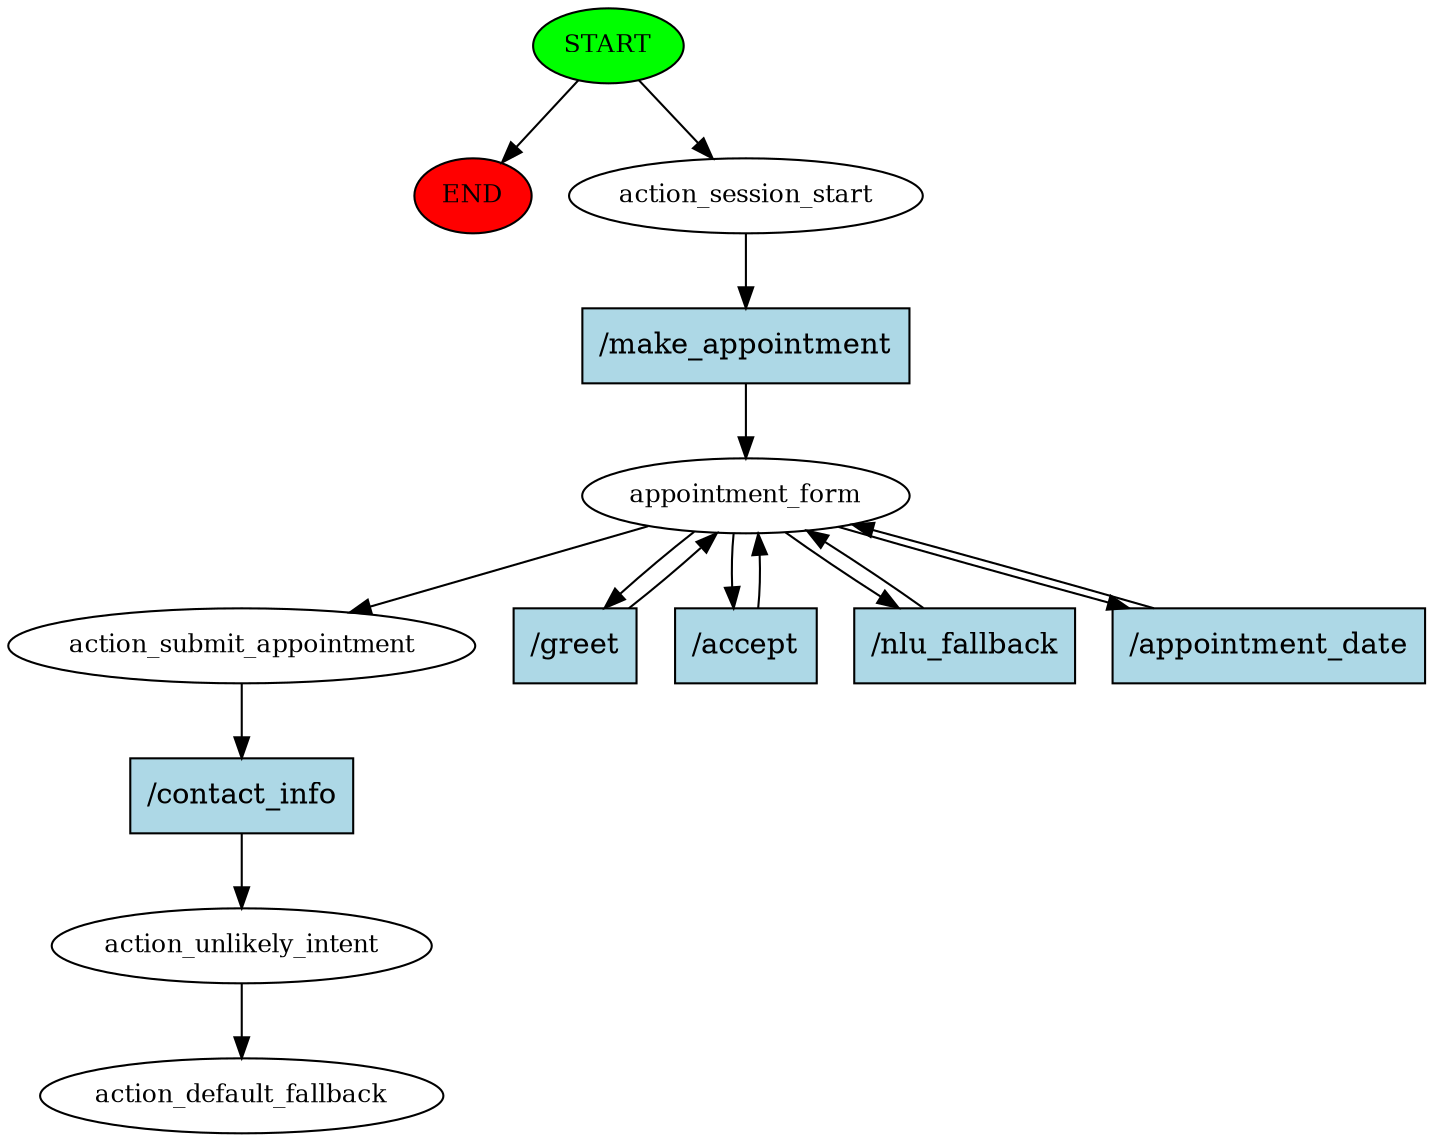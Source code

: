 digraph  {
0 [class="start active", fillcolor=green, fontsize=12, label=START, style=filled];
"-1" [class=end, fillcolor=red, fontsize=12, label=END, style=filled];
1 [class=active, fontsize=12, label=action_session_start];
2 [class=active, fontsize=12, label=appointment_form];
7 [class=active, fontsize=12, label=action_submit_appointment];
8 [class=active, fontsize=12, label=action_unlikely_intent];
9 [class="dashed active", fontsize=12, label=action_default_fallback];
10 [class="intent active", fillcolor=lightblue, label="/make_appointment", shape=rect, style=filled];
11 [class="intent active", fillcolor=lightblue, label="/greet", shape=rect, style=filled];
12 [class="intent active", fillcolor=lightblue, label="/accept", shape=rect, style=filled];
13 [class="intent active", fillcolor=lightblue, label="/nlu_fallback", shape=rect, style=filled];
14 [class="intent active", fillcolor=lightblue, label="/appointment_date", shape=rect, style=filled];
15 [class="intent active", fillcolor=lightblue, label="/contact_info", shape=rect, style=filled];
0 -> "-1"  [class="", key=NONE, label=""];
0 -> 1  [class=active, key=NONE, label=""];
1 -> 10  [class=active, key=0];
2 -> 7  [class=active, key=NONE, label=""];
2 -> 11  [class=active, key=0];
2 -> 12  [class=active, key=0];
2 -> 13  [class=active, key=0];
2 -> 14  [class=active, key=0];
7 -> 15  [class=active, key=0];
8 -> 9  [class=active, key=NONE, label=""];
10 -> 2  [class=active, key=0];
11 -> 2  [class=active, key=0];
12 -> 2  [class=active, key=0];
13 -> 2  [class=active, key=0];
14 -> 2  [class=active, key=0];
15 -> 8  [class=active, key=0];
}
